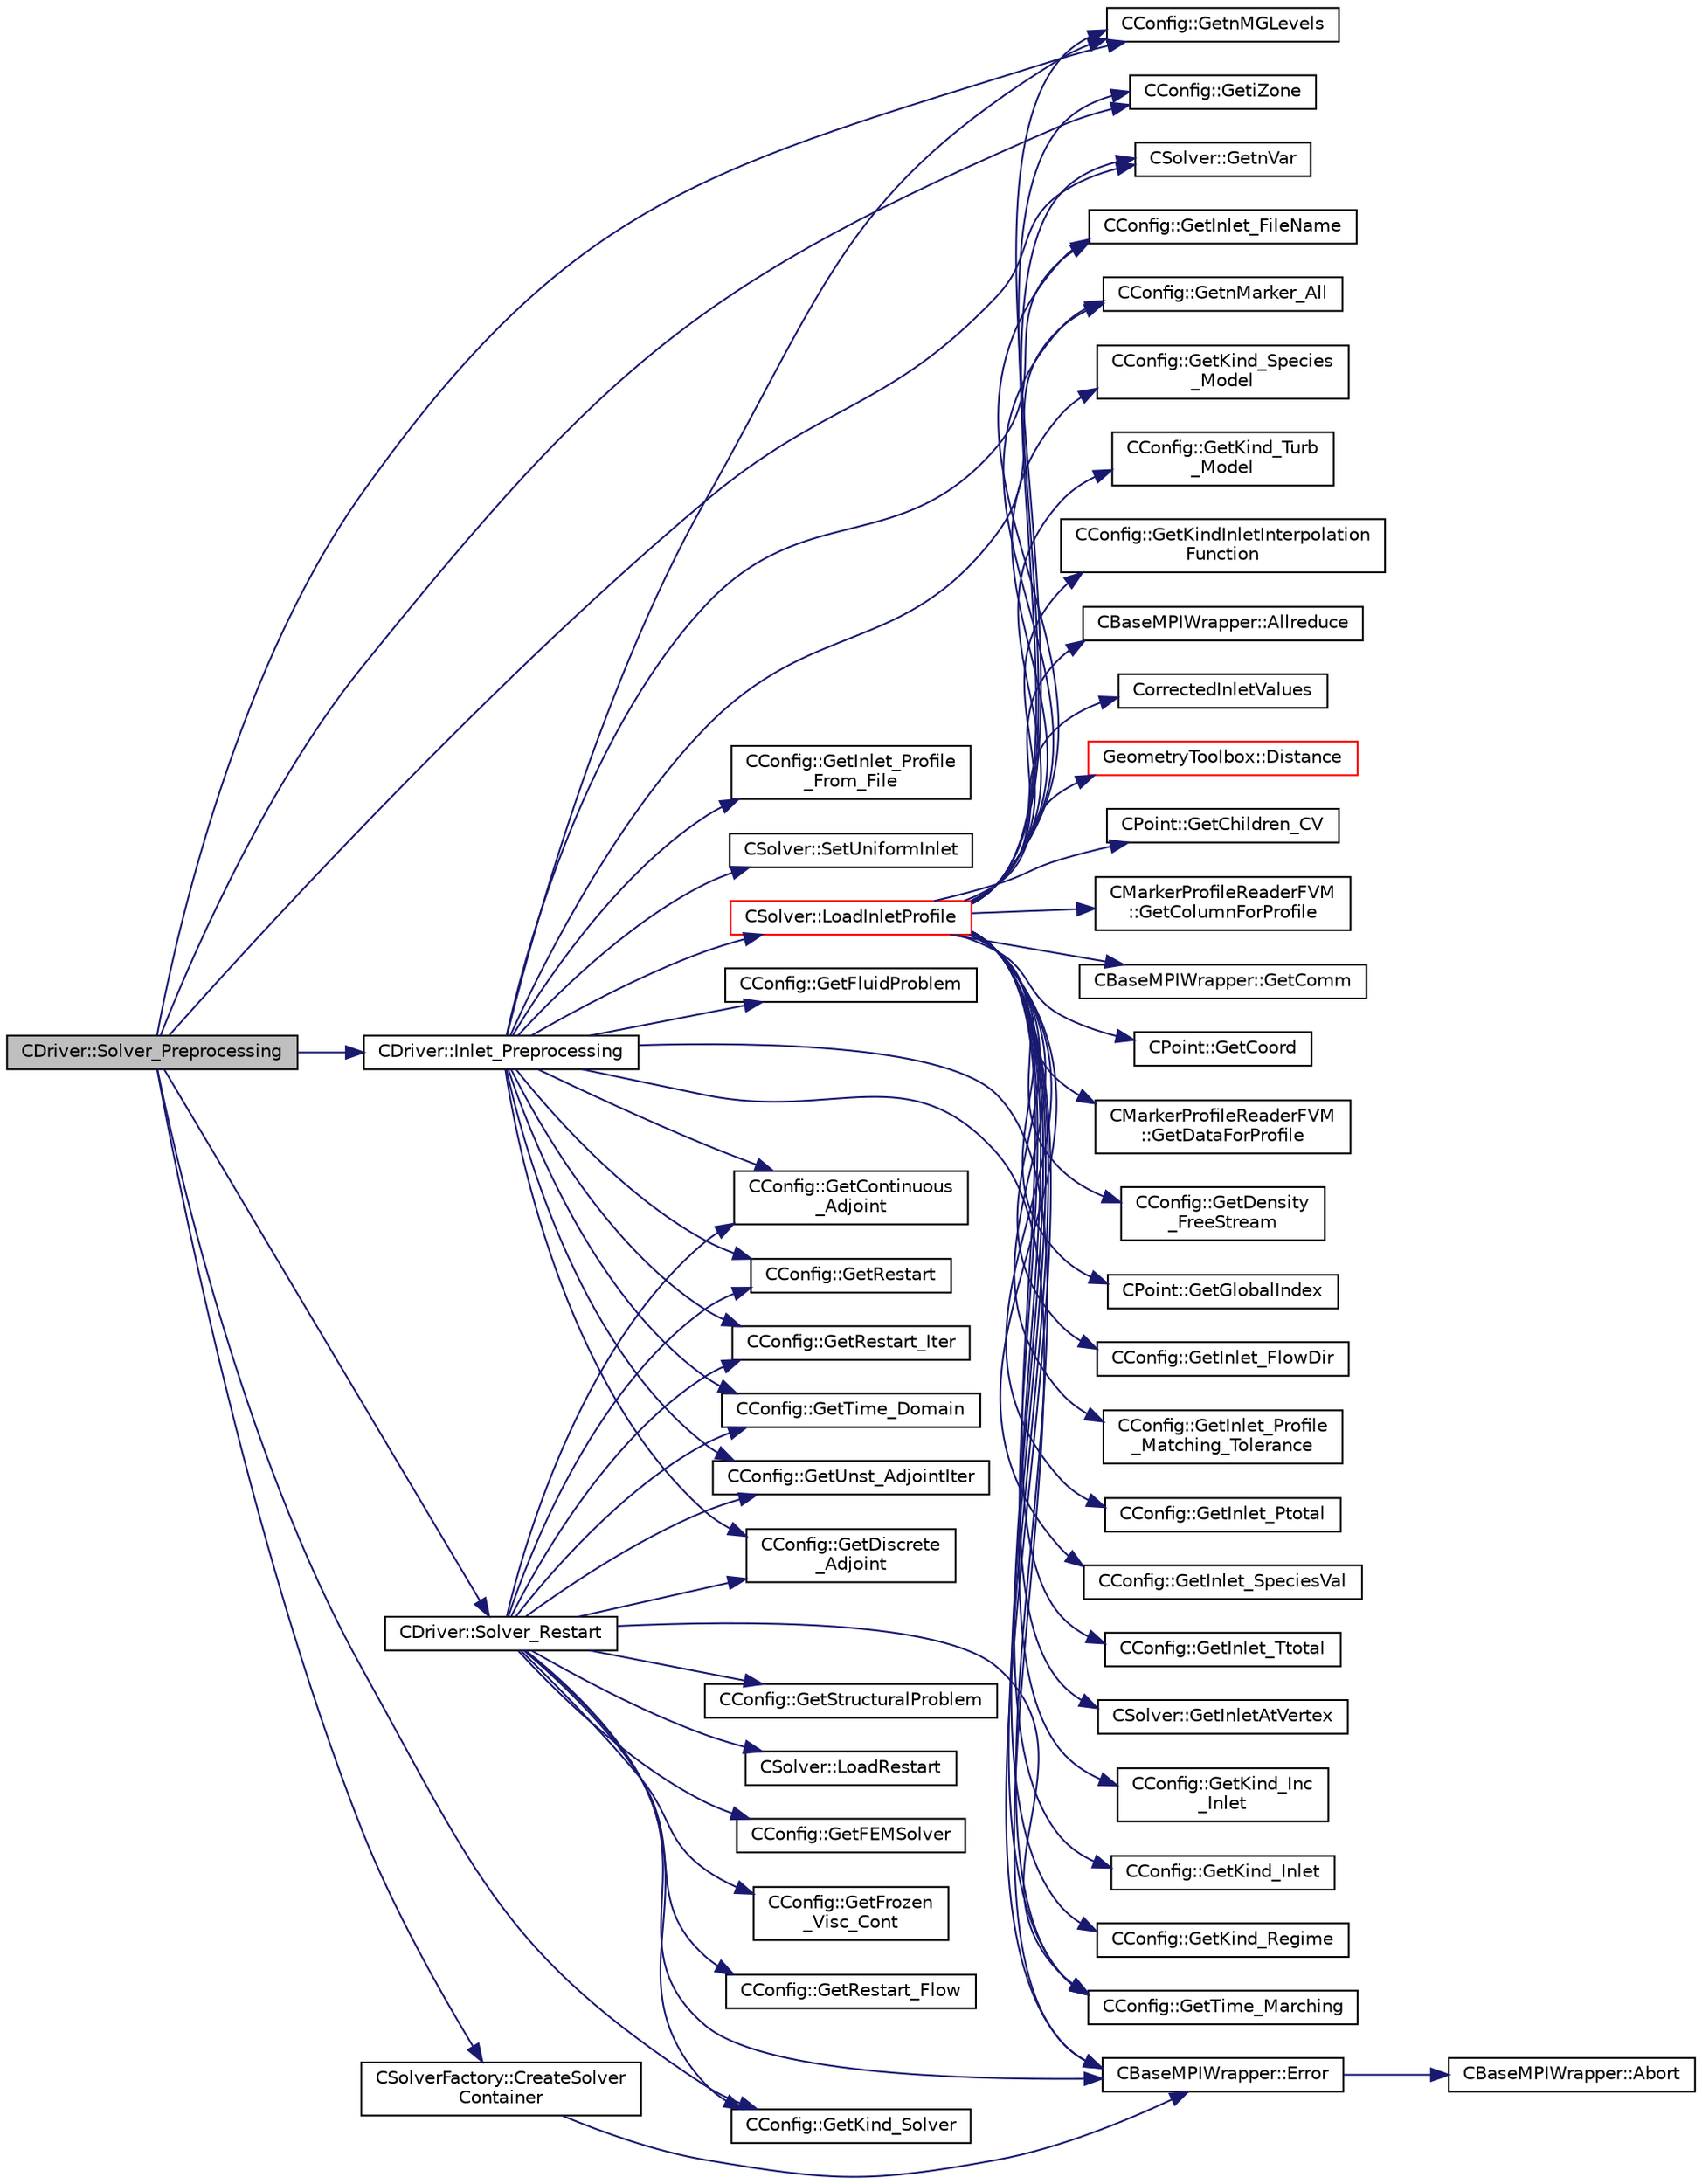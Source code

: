 digraph "CDriver::Solver_Preprocessing"
{
 // LATEX_PDF_SIZE
  edge [fontname="Helvetica",fontsize="10",labelfontname="Helvetica",labelfontsize="10"];
  node [fontname="Helvetica",fontsize="10",shape=record];
  rankdir="LR";
  Node1 [label="CDriver::Solver_Preprocessing",height=0.2,width=0.4,color="black", fillcolor="grey75", style="filled", fontcolor="black",tooltip="Definition and allocation of all solution classes."];
  Node1 -> Node2 [color="midnightblue",fontsize="10",style="solid",fontname="Helvetica"];
  Node2 [label="CSolverFactory::CreateSolver\lContainer",height=0.2,width=0.4,color="black", fillcolor="white", style="filled",URL="$classCSolverFactory.html#a15b4960c252f1ad21115e6680b20031c",tooltip="Create the solver container by allocating the primary solver and secondary solvers like heat solver,..."];
  Node2 -> Node3 [color="midnightblue",fontsize="10",style="solid",fontname="Helvetica"];
  Node3 [label="CBaseMPIWrapper::Error",height=0.2,width=0.4,color="black", fillcolor="white", style="filled",URL="$classCBaseMPIWrapper.html#a04457c47629bda56704e6a8804833eeb",tooltip=" "];
  Node3 -> Node4 [color="midnightblue",fontsize="10",style="solid",fontname="Helvetica"];
  Node4 [label="CBaseMPIWrapper::Abort",height=0.2,width=0.4,color="black", fillcolor="white", style="filled",URL="$classCBaseMPIWrapper.html#af7297d861dca86b45cf561b6ab642e8f",tooltip=" "];
  Node1 -> Node5 [color="midnightblue",fontsize="10",style="solid",fontname="Helvetica"];
  Node5 [label="CConfig::GetiZone",height=0.2,width=0.4,color="black", fillcolor="white", style="filled",URL="$classCConfig.html#a1d6335b8fdef6fbcd9a08f7503d73ec1",tooltip="Provides the number of varaibles."];
  Node1 -> Node6 [color="midnightblue",fontsize="10",style="solid",fontname="Helvetica"];
  Node6 [label="CConfig::GetKind_Solver",height=0.2,width=0.4,color="black", fillcolor="white", style="filled",URL="$classCConfig.html#a77312cf52a5ba2cc1239b7cee6fce7a7",tooltip="Governing equations of the flow (it can be different from the run time equation)."];
  Node1 -> Node7 [color="midnightblue",fontsize="10",style="solid",fontname="Helvetica"];
  Node7 [label="CConfig::GetnMGLevels",height=0.2,width=0.4,color="black", fillcolor="white", style="filled",URL="$classCConfig.html#a15a61a6f9a1d415c3509018f4916c5c1",tooltip="Get the number of multigrid levels."];
  Node1 -> Node8 [color="midnightblue",fontsize="10",style="solid",fontname="Helvetica"];
  Node8 [label="CSolver::GetnVar",height=0.2,width=0.4,color="black", fillcolor="white", style="filled",URL="$classCSolver.html#a0d5dd4e8f99684cfcc50560fd6684c35",tooltip="Get the number of variables of the problem."];
  Node1 -> Node9 [color="midnightblue",fontsize="10",style="solid",fontname="Helvetica"];
  Node9 [label="CDriver::Inlet_Preprocessing",height=0.2,width=0.4,color="black", fillcolor="white", style="filled",URL="$classCDriver.html#ab08e42374e72ecf3fca78fad59ac52b0",tooltip="Preprocess the inlets via file input for all solvers."];
  Node9 -> Node3 [color="midnightblue",fontsize="10",style="solid",fontname="Helvetica"];
  Node9 -> Node10 [color="midnightblue",fontsize="10",style="solid",fontname="Helvetica"];
  Node10 [label="CConfig::GetContinuous\l_Adjoint",height=0.2,width=0.4,color="black", fillcolor="white", style="filled",URL="$classCConfig.html#a1eb754aa86fb8154bc9eefea616b7cf9",tooltip="Determines if problem is adjoint."];
  Node9 -> Node11 [color="midnightblue",fontsize="10",style="solid",fontname="Helvetica"];
  Node11 [label="CConfig::GetDiscrete\l_Adjoint",height=0.2,width=0.4,color="black", fillcolor="white", style="filled",URL="$classCConfig.html#ab3928c4e6debcf50dcd0d38985f6980c",tooltip="Get the indicator whether we are solving an discrete adjoint problem."];
  Node9 -> Node12 [color="midnightblue",fontsize="10",style="solid",fontname="Helvetica"];
  Node12 [label="CConfig::GetFluidProblem",height=0.2,width=0.4,color="black", fillcolor="white", style="filled",URL="$classCConfig.html#ace61be93af4e96f53b22e1a94c647821",tooltip="Return true if a fluid solver is in use."];
  Node9 -> Node13 [color="midnightblue",fontsize="10",style="solid",fontname="Helvetica"];
  Node13 [label="CConfig::GetInlet_FileName",height=0.2,width=0.4,color="black", fillcolor="white", style="filled",URL="$classCConfig.html#a0e67e5a8e93388a141385713bc1da48e",tooltip="Get name of the input file for the specified inlet profile."];
  Node9 -> Node14 [color="midnightblue",fontsize="10",style="solid",fontname="Helvetica"];
  Node14 [label="CConfig::GetInlet_Profile\l_From_File",height=0.2,width=0.4,color="black", fillcolor="white", style="filled",URL="$classCConfig.html#aaf6fcd4972bad7941217bd7544b36c3c",tooltip="Check if the inlet profile(s) are specified in an input file."];
  Node9 -> Node15 [color="midnightblue",fontsize="10",style="solid",fontname="Helvetica"];
  Node15 [label="CConfig::GetnMarker_All",height=0.2,width=0.4,color="black", fillcolor="white", style="filled",URL="$classCConfig.html#a459dee039e618d21a5d78db61c221240",tooltip="Get the total number of boundary markers of the local process including send/receive domains."];
  Node9 -> Node7 [color="midnightblue",fontsize="10",style="solid",fontname="Helvetica"];
  Node9 -> Node16 [color="midnightblue",fontsize="10",style="solid",fontname="Helvetica"];
  Node16 [label="CConfig::GetRestart",height=0.2,width=0.4,color="black", fillcolor="white", style="filled",URL="$classCConfig.html#ae55bdae4e8b4e61fd07a857005cc6799",tooltip="Provides the restart information."];
  Node9 -> Node17 [color="midnightblue",fontsize="10",style="solid",fontname="Helvetica"];
  Node17 [label="CConfig::GetRestart_Iter",height=0.2,width=0.4,color="black", fillcolor="white", style="filled",URL="$classCConfig.html#aeca467e3a7c02d72b28ade957614035c",tooltip="Get the restart iteration."];
  Node9 -> Node18 [color="midnightblue",fontsize="10",style="solid",fontname="Helvetica"];
  Node18 [label="CConfig::GetTime_Domain",height=0.2,width=0.4,color="black", fillcolor="white", style="filled",URL="$classCConfig.html#a85d2e3cf43b77c63642c40c235b853f3",tooltip="Check if the multizone problem is solved for time domain."];
  Node9 -> Node19 [color="midnightblue",fontsize="10",style="solid",fontname="Helvetica"];
  Node19 [label="CConfig::GetTime_Marching",height=0.2,width=0.4,color="black", fillcolor="white", style="filled",URL="$classCConfig.html#ac47e04d76ce865893a94dcedd3c9b6a5",tooltip="Provides information about the time integration, and change the write in the output files information..."];
  Node9 -> Node20 [color="midnightblue",fontsize="10",style="solid",fontname="Helvetica"];
  Node20 [label="CConfig::GetUnst_AdjointIter",height=0.2,width=0.4,color="black", fillcolor="white", style="filled",URL="$classCConfig.html#a394c8970c51a8aa733dca7f810e6fd4c",tooltip="Get the starting direct iteration number for the unsteady adjoint (reverse time integration)."];
  Node9 -> Node21 [color="midnightblue",fontsize="10",style="solid",fontname="Helvetica"];
  Node21 [label="CSolver::LoadInletProfile",height=0.2,width=0.4,color="red", fillcolor="white", style="filled",URL="$classCSolver.html#aa6d85b1177b7acacfbf083e8c58da55c",tooltip="Load a inlet profile data from file into a particular solver."];
  Node21 -> Node22 [color="midnightblue",fontsize="10",style="solid",fontname="Helvetica"];
  Node22 [label="CBaseMPIWrapper::Allreduce",height=0.2,width=0.4,color="black", fillcolor="white", style="filled",URL="$classCBaseMPIWrapper.html#a381d4b3738c09d92ee1ae9f89715b541",tooltip=" "];
  Node21 -> Node23 [color="midnightblue",fontsize="10",style="solid",fontname="Helvetica"];
  Node23 [label="CorrectedInletValues",height=0.2,width=0.4,color="black", fillcolor="white", style="filled",URL="$C1DInterpolation_8hpp.html#a97e1748e6427f23e656bc55dab118b34",tooltip="Corrects for interpolation type."];
  Node21 -> Node24 [color="midnightblue",fontsize="10",style="solid",fontname="Helvetica"];
  Node24 [label="GeometryToolbox::Distance",height=0.2,width=0.4,color="red", fillcolor="white", style="filled",URL="$group__GeometryToolbox.html#ga600fb4ee993ae4c3b985082d51994881",tooltip=" "];
  Node21 -> Node3 [color="midnightblue",fontsize="10",style="solid",fontname="Helvetica"];
  Node21 -> Node28 [color="midnightblue",fontsize="10",style="solid",fontname="Helvetica"];
  Node28 [label="CPoint::GetChildren_CV",height=0.2,width=0.4,color="black", fillcolor="white", style="filled",URL="$classCPoint.html#a627b42fa58a444bab6e184772b921240",tooltip="Get the children control volume of an agglomerated control volume."];
  Node21 -> Node29 [color="midnightblue",fontsize="10",style="solid",fontname="Helvetica"];
  Node29 [label="CMarkerProfileReaderFVM\l::GetColumnForProfile",height=0.2,width=0.4,color="black", fillcolor="white", style="filled",URL="$classCMarkerProfileReaderFVM.html#ae78085bbddf81621e6cd86126e539331",tooltip="Get the data for the specific column if interpolation being done."];
  Node21 -> Node30 [color="midnightblue",fontsize="10",style="solid",fontname="Helvetica"];
  Node30 [label="CBaseMPIWrapper::GetComm",height=0.2,width=0.4,color="black", fillcolor="white", style="filled",URL="$classCBaseMPIWrapper.html#a8154391fc3522954802889d81d4ef5da",tooltip=" "];
  Node21 -> Node31 [color="midnightblue",fontsize="10",style="solid",fontname="Helvetica"];
  Node31 [label="CPoint::GetCoord",height=0.2,width=0.4,color="black", fillcolor="white", style="filled",URL="$classCPoint.html#ab16c29dd03911529cd73bf467c313179",tooltip="Get the coordinates dor the control volume."];
  Node21 -> Node32 [color="midnightblue",fontsize="10",style="solid",fontname="Helvetica"];
  Node32 [label="CMarkerProfileReaderFVM\l::GetDataForProfile",height=0.2,width=0.4,color="black", fillcolor="white", style="filled",URL="$classCMarkerProfileReaderFVM.html#a269fafbcea158af21b0c49c9e76f0591",tooltip="Get the 1D vector of data for a profile from the input file."];
  Node21 -> Node33 [color="midnightblue",fontsize="10",style="solid",fontname="Helvetica"];
  Node33 [label="CConfig::GetDensity\l_FreeStream",height=0.2,width=0.4,color="black", fillcolor="white", style="filled",URL="$classCConfig.html#a2cb974cc24ef5df2976b0725ec62400a",tooltip="Get the value of the freestream density."];
  Node21 -> Node34 [color="midnightblue",fontsize="10",style="solid",fontname="Helvetica"];
  Node34 [label="CPoint::GetGlobalIndex",height=0.2,width=0.4,color="black", fillcolor="white", style="filled",URL="$classCPoint.html#a8a53865a92d645b1b74c4d817b4aae10",tooltip="Get the global index in a parallel computation."];
  Node21 -> Node13 [color="midnightblue",fontsize="10",style="solid",fontname="Helvetica"];
  Node21 -> Node35 [color="midnightblue",fontsize="10",style="solid",fontname="Helvetica"];
  Node35 [label="CConfig::GetInlet_FlowDir",height=0.2,width=0.4,color="black", fillcolor="white", style="filled",URL="$classCConfig.html#afeb59ad49688665368553297eea6f2ba",tooltip="Get the flow direction unit vector at an inlet boundary."];
  Node21 -> Node36 [color="midnightblue",fontsize="10",style="solid",fontname="Helvetica"];
  Node36 [label="CConfig::GetInlet_Profile\l_Matching_Tolerance",height=0.2,width=0.4,color="black", fillcolor="white", style="filled",URL="$classCConfig.html#ac7456e995d14c196d02899b705b5bedf",tooltip="Get the tolerance used for matching two points on a specified inlet."];
  Node21 -> Node37 [color="midnightblue",fontsize="10",style="solid",fontname="Helvetica"];
  Node37 [label="CConfig::GetInlet_Ptotal",height=0.2,width=0.4,color="black", fillcolor="white", style="filled",URL="$classCConfig.html#aa4c09150183d8890586cb7ab562a9265",tooltip="Get the total pressure at an inlet boundary."];
  Node21 -> Node38 [color="midnightblue",fontsize="10",style="solid",fontname="Helvetica"];
  Node38 [label="CConfig::GetInlet_SpeciesVal",height=0.2,width=0.4,color="black", fillcolor="white", style="filled",URL="$classCConfig.html#a305339834f94fab80371608cee683144",tooltip="Get the species values at an inlet boundary."];
  Node21 -> Node39 [color="midnightblue",fontsize="10",style="solid",fontname="Helvetica"];
  Node39 [label="CConfig::GetInlet_Ttotal",height=0.2,width=0.4,color="black", fillcolor="white", style="filled",URL="$classCConfig.html#a8ac859317cc304124acddaa6a5a1a5ad",tooltip="Get the total temperature at an inlet boundary."];
  Node21 -> Node40 [color="midnightblue",fontsize="10",style="solid",fontname="Helvetica"];
  Node40 [label="CSolver::GetInletAtVertex",height=0.2,width=0.4,color="black", fillcolor="white", style="filled",URL="$classCSolver.html#a620678737fef3566d3b3ab5c55ae5150",tooltip="A virtual member."];
  Node21 -> Node5 [color="midnightblue",fontsize="10",style="solid",fontname="Helvetica"];
  Node21 -> Node41 [color="midnightblue",fontsize="10",style="solid",fontname="Helvetica"];
  Node41 [label="CConfig::GetKind_Inc\l_Inlet",height=0.2,width=0.4,color="black", fillcolor="white", style="filled",URL="$classCConfig.html#a0066d76b74b1794868839a11be7b8737",tooltip="Get the type of incompressible inlet from the list."];
  Node21 -> Node42 [color="midnightblue",fontsize="10",style="solid",fontname="Helvetica"];
  Node42 [label="CConfig::GetKind_Inlet",height=0.2,width=0.4,color="black", fillcolor="white", style="filled",URL="$classCConfig.html#a4bfaa89b45c5e71ed66387f1d966ced4",tooltip="Get the kind of inlet boundary condition treatment (total conditions or mass flow)."];
  Node21 -> Node43 [color="midnightblue",fontsize="10",style="solid",fontname="Helvetica"];
  Node43 [label="CConfig::GetKind_Regime",height=0.2,width=0.4,color="black", fillcolor="white", style="filled",URL="$classCConfig.html#afbf664fbd8b2c75c5874432fdc185937",tooltip="Governing equations of the flow (it can be different from the run time equation)."];
  Node21 -> Node44 [color="midnightblue",fontsize="10",style="solid",fontname="Helvetica"];
  Node44 [label="CConfig::GetKind_Species\l_Model",height=0.2,width=0.4,color="black", fillcolor="white", style="filled",URL="$classCConfig.html#a7416428b6139fe85180e5e8d190506aa",tooltip="Get the kind of the species model."];
  Node21 -> Node45 [color="midnightblue",fontsize="10",style="solid",fontname="Helvetica"];
  Node45 [label="CConfig::GetKind_Turb\l_Model",height=0.2,width=0.4,color="black", fillcolor="white", style="filled",URL="$classCConfig.html#a42cf888b42ce34079b2e3987bbf147dd",tooltip="Get the kind of the turbulence model."];
  Node21 -> Node46 [color="midnightblue",fontsize="10",style="solid",fontname="Helvetica"];
  Node46 [label="CConfig::GetKindInletInterpolation\lFunction",height=0.2,width=0.4,color="black", fillcolor="white", style="filled",URL="$classCConfig.html#ac4a08d9e300690458b8a16281733a418",tooltip="Get the kind of inlet face interpolation function to use."];
  Node21 -> Node15 [color="midnightblue",fontsize="10",style="solid",fontname="Helvetica"];
  Node21 -> Node7 [color="midnightblue",fontsize="10",style="solid",fontname="Helvetica"];
  Node21 -> Node8 [color="midnightblue",fontsize="10",style="solid",fontname="Helvetica"];
  Node21 -> Node19 [color="midnightblue",fontsize="10",style="solid",fontname="Helvetica"];
  Node9 -> Node74 [color="midnightblue",fontsize="10",style="solid",fontname="Helvetica"];
  Node74 [label="CSolver::SetUniformInlet",height=0.2,width=0.4,color="black", fillcolor="white", style="filled",URL="$classCSolver.html#a05d4e8bb5b132d4dcdc8d26a96419f81",tooltip="A virtual member."];
  Node1 -> Node75 [color="midnightblue",fontsize="10",style="solid",fontname="Helvetica"];
  Node75 [label="CDriver::Solver_Restart",height=0.2,width=0.4,color="black", fillcolor="white", style="filled",URL="$classCDriver.html#aa80035d9abc789c07b30280d2435dcf6",tooltip="Restart of the solvers from the restart files."];
  Node75 -> Node3 [color="midnightblue",fontsize="10",style="solid",fontname="Helvetica"];
  Node75 -> Node10 [color="midnightblue",fontsize="10",style="solid",fontname="Helvetica"];
  Node75 -> Node11 [color="midnightblue",fontsize="10",style="solid",fontname="Helvetica"];
  Node75 -> Node76 [color="midnightblue",fontsize="10",style="solid",fontname="Helvetica"];
  Node76 [label="CConfig::GetFEMSolver",height=0.2,width=0.4,color="black", fillcolor="white", style="filled",URL="$classCConfig.html#a026768bd4b64557bf812e687471756df",tooltip="Return true if a high order FEM solver is in use."];
  Node75 -> Node77 [color="midnightblue",fontsize="10",style="solid",fontname="Helvetica"];
  Node77 [label="CConfig::GetFrozen\l_Visc_Cont",height=0.2,width=0.4,color="black", fillcolor="white", style="filled",URL="$classCConfig.html#a693b7f150eb8b7a455e4174d4af744b8",tooltip="Provides information about the way in which the turbulence will be treated by the cont...."];
  Node75 -> Node6 [color="midnightblue",fontsize="10",style="solid",fontname="Helvetica"];
  Node75 -> Node16 [color="midnightblue",fontsize="10",style="solid",fontname="Helvetica"];
  Node75 -> Node78 [color="midnightblue",fontsize="10",style="solid",fontname="Helvetica"];
  Node78 [label="CConfig::GetRestart_Flow",height=0.2,width=0.4,color="black", fillcolor="white", style="filled",URL="$classCConfig.html#adcabc4f6a112bad643edb968a79e6866",tooltip="For some problems like adjoint or the linearized equations it is necessary to restart the flow soluti..."];
  Node75 -> Node17 [color="midnightblue",fontsize="10",style="solid",fontname="Helvetica"];
  Node75 -> Node79 [color="midnightblue",fontsize="10",style="solid",fontname="Helvetica"];
  Node79 [label="CConfig::GetStructuralProblem",height=0.2,width=0.4,color="black", fillcolor="white", style="filled",URL="$classCConfig.html#aa89d8d244474c95cd3137adcbfafb1da",tooltip="Return true if a structural solver is in use."];
  Node75 -> Node18 [color="midnightblue",fontsize="10",style="solid",fontname="Helvetica"];
  Node75 -> Node19 [color="midnightblue",fontsize="10",style="solid",fontname="Helvetica"];
  Node75 -> Node20 [color="midnightblue",fontsize="10",style="solid",fontname="Helvetica"];
  Node75 -> Node80 [color="midnightblue",fontsize="10",style="solid",fontname="Helvetica"];
  Node80 [label="CSolver::LoadRestart",height=0.2,width=0.4,color="black", fillcolor="white", style="filled",URL="$classCSolver.html#a316127966bd99012d9ba23e958dff6f5",tooltip="A virtual member."];
}
